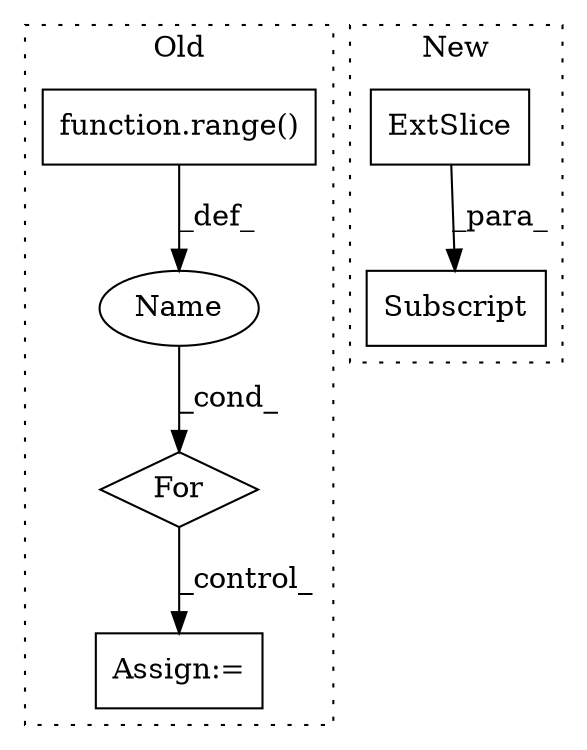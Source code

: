 digraph G {
subgraph cluster0 {
1 [label="function.range()" a="75" s="2423,2434" l="6,1" shape="box"];
4 [label="For" a="107" s="2414,2435" l="4,14" shape="diamond"];
5 [label="Assign:=" a="68" s="2450" l="3" shape="box"];
6 [label="Name" a="87" s="2418" l="1" shape="ellipse"];
label = "Old";
style="dotted";
}
subgraph cluster1 {
2 [label="ExtSlice" a="85" s="2387" l="1" shape="box"];
3 [label="Subscript" a="63" s="2387,0" l="10,0" shape="box"];
label = "New";
style="dotted";
}
1 -> 6 [label="_def_"];
2 -> 3 [label="_para_"];
4 -> 5 [label="_control_"];
6 -> 4 [label="_cond_"];
}